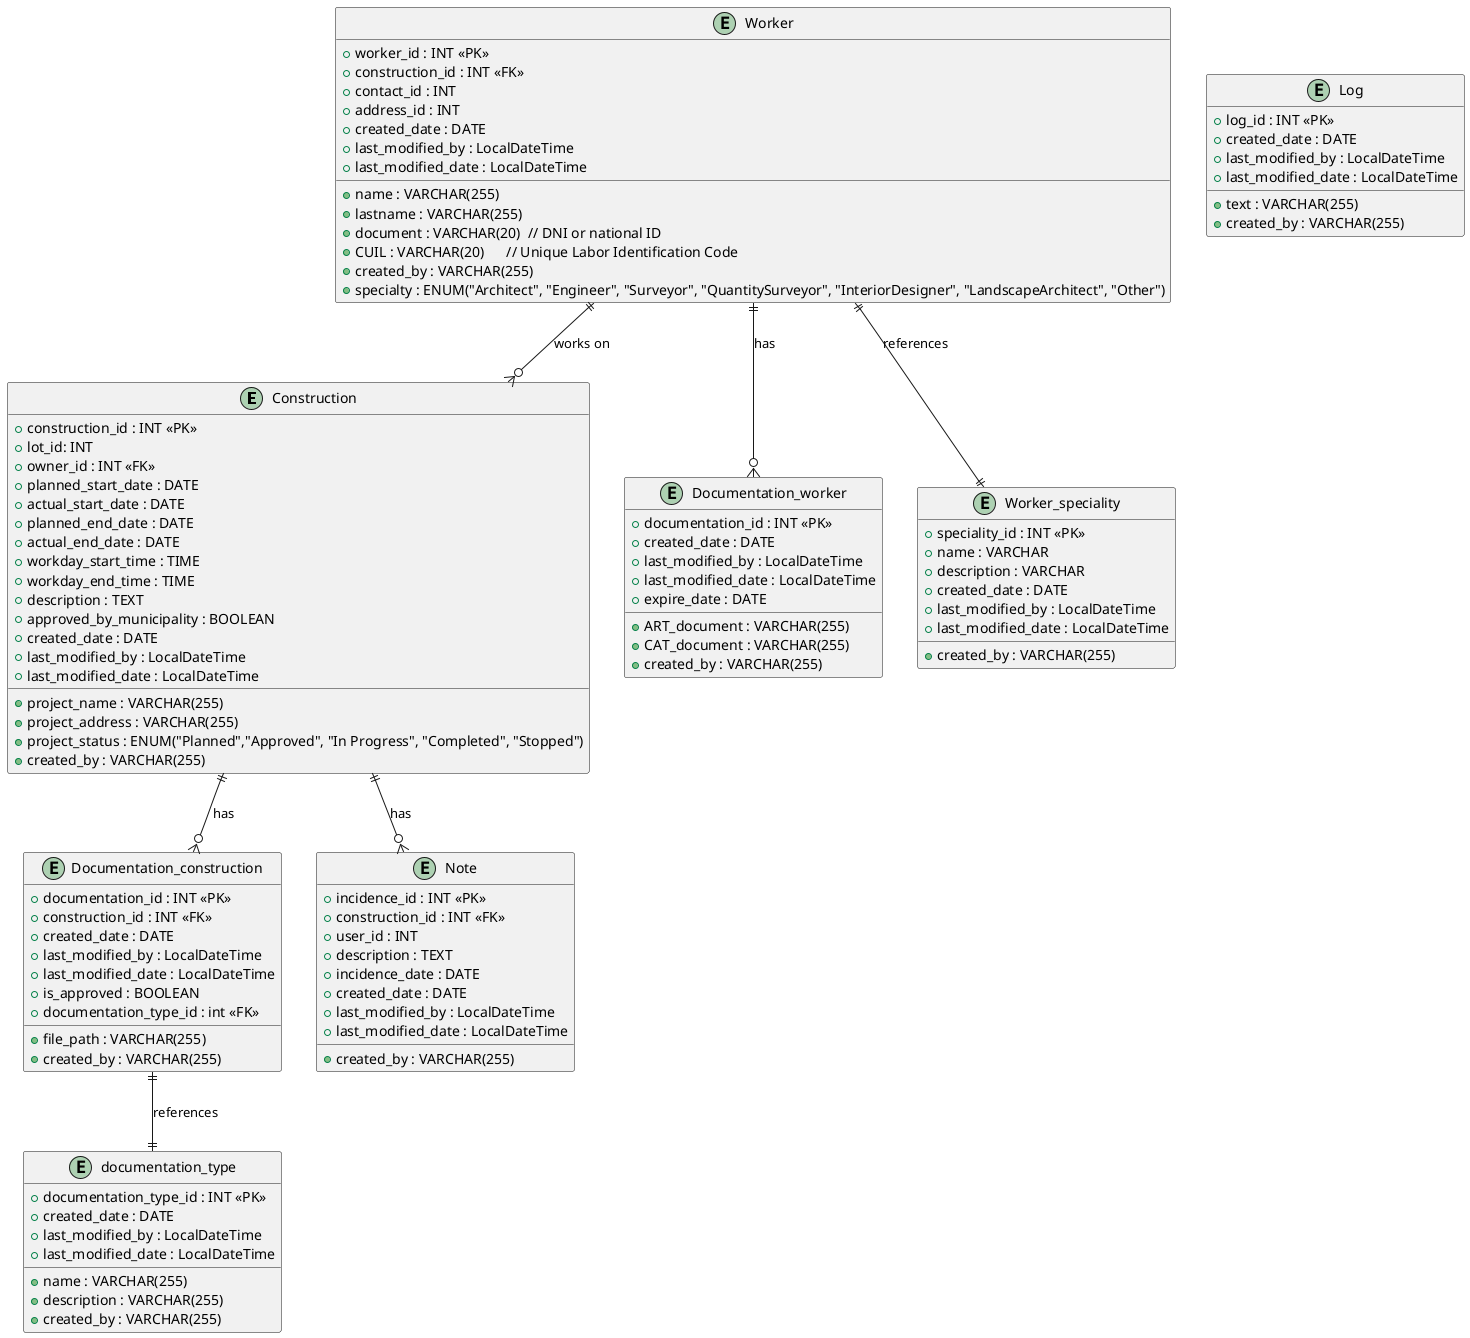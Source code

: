@startuml

entity "Construction" as construction {
  + construction_id : INT <<PK>>
  + project_name : VARCHAR(255)
  + project_address : VARCHAR(255)
  + lot_id: INT
  + owner_id : INT <<FK>>
  + planned_start_date : DATE
  + actual_start_date : DATE
  + planned_end_date : DATE
  + actual_end_date : DATE
  + project_status : ENUM("Planned","Approved", "In Progress", "Completed", "Stopped")
  + workday_start_time : TIME
  + workday_end_time : TIME
  + description : TEXT
  + approved_by_municipality : BOOLEAN
  + created_by : VARCHAR(255)
  + created_date : DATE
  + last_modified_by : LocalDateTime
  + last_modified_date : LocalDateTime
}

entity "Documentation_construction" as documentation {
  + documentation_id : INT <<PK>>
  + construction_id : INT <<FK>>
  + file_path : VARCHAR(255)
  + created_by : VARCHAR(255)
  + created_date : DATE
  + last_modified_by : LocalDateTime
  + last_modified_date : LocalDateTime
  + is_approved : BOOLEAN
  + documentation_type_id : int <<FK>>
}
entity "Log" as log {
  + log_id : INT <<PK>>
  + text : VARCHAR(255)
  + created_by : VARCHAR(255)
  + created_date : DATE
  + last_modified_by : LocalDateTime
  + last_modified_date : LocalDateTime

}

entity "documentation_type" as documentation_type {
  + documentation_type_id : INT <<PK>>
  + name : VARCHAR(255)
  + description : VARCHAR(255)
  + created_by : VARCHAR(255)
  + created_date : DATE
  + last_modified_by : LocalDateTime
  + last_modified_date : LocalDateTime


}



entity "Documentation_worker" as documentation_worker {
  + documentation_id : INT <<PK>>
  + ART_document : VARCHAR(255)
  + CAT_document : VARCHAR(255)
  + created_by : VARCHAR(255)
  + created_date : DATE
  + last_modified_by : LocalDateTime
  + last_modified_date : LocalDateTime
  + expire_date : DATE
}

entity "Worker" as worker {
  + worker_id : INT <<PK>>
  + construction_id : INT <<FK>>
  + name : VARCHAR(255)
  + lastname : VARCHAR(255)
  + document : VARCHAR(20)  // DNI or national ID
  + CUIL : VARCHAR(20)      // Unique Labor Identification Code
  + contact_id : INT
  + address_id : INT
  + created_by : VARCHAR(255)
  + created_date : DATE
  + last_modified_by : LocalDateTime
  + last_modified_date : LocalDateTime
  + specialty : ENUM("Architect", "Engineer", "Surveyor", "QuantitySurveyor", "InteriorDesigner", "LandscapeArchitect", "Other")
}





entity "Note" as Note {
  + incidence_id : INT <<PK>>
  + construction_id : INT <<FK>>
  + user_id : INT
  + description : TEXT
  + incidence_date : DATE
  + created_by : VARCHAR(255)
  + created_date : DATE
  + last_modified_by : LocalDateTime
  + last_modified_date : LocalDateTime
}
entity "Worker_speciality" as worker_speciality {
  + speciality_id : INT <<PK>>
  + name : VARCHAR
  + description : VARCHAR
  + created_by : VARCHAR(255)
  + created_date : DATE
  + last_modified_by : LocalDateTime
  + last_modified_date : LocalDateTime
}
worker ||--o{ documentation_worker : "has"
construction ||--o{ Note : "has"
construction ||--o{ documentation : "has"
worker ||--o{ construction : "works on"
documentation ||--|| documentation_type : "references"
worker ||--|| worker_speciality : "references"


@enduml
